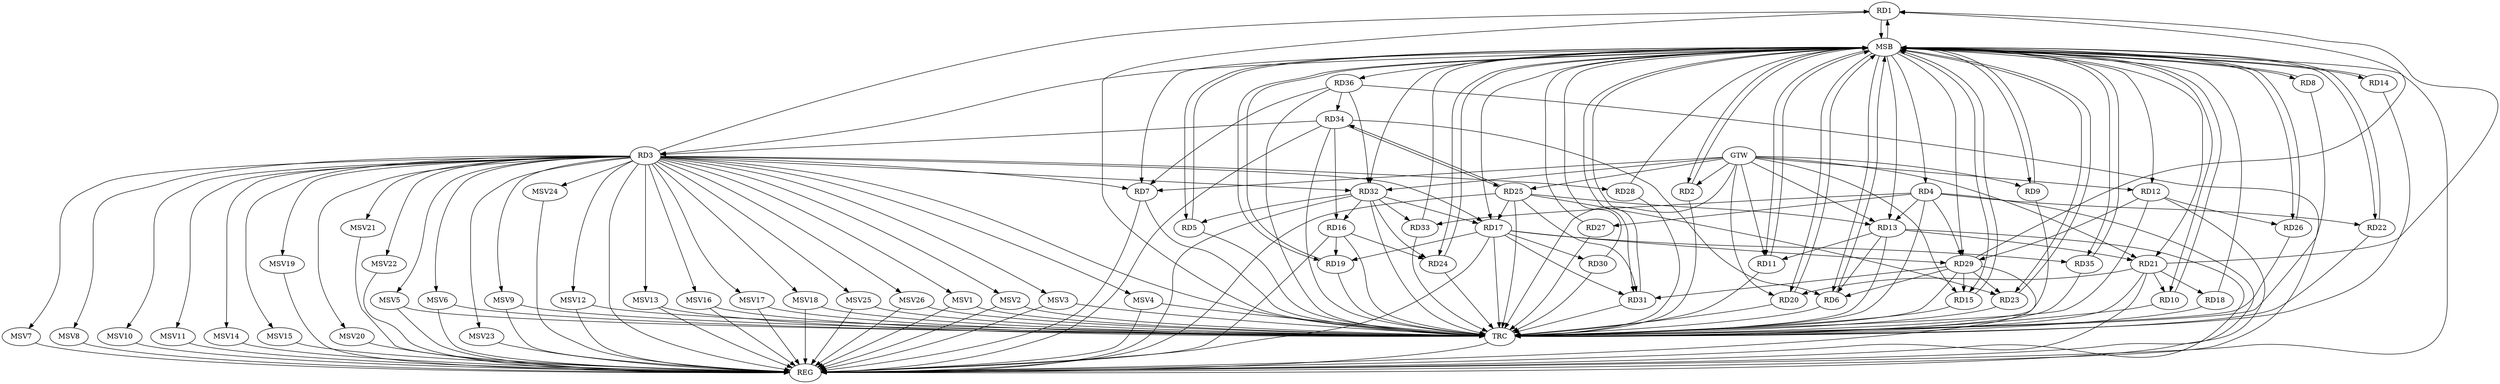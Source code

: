 strict digraph G {
  RD1 [ label="RD1" ];
  RD2 [ label="RD2" ];
  RD3 [ label="RD3" ];
  RD4 [ label="RD4" ];
  RD5 [ label="RD5" ];
  RD6 [ label="RD6" ];
  RD7 [ label="RD7" ];
  RD8 [ label="RD8" ];
  RD9 [ label="RD9" ];
  RD10 [ label="RD10" ];
  RD11 [ label="RD11" ];
  RD12 [ label="RD12" ];
  RD13 [ label="RD13" ];
  RD14 [ label="RD14" ];
  RD15 [ label="RD15" ];
  RD16 [ label="RD16" ];
  RD17 [ label="RD17" ];
  RD18 [ label="RD18" ];
  RD19 [ label="RD19" ];
  RD20 [ label="RD20" ];
  RD21 [ label="RD21" ];
  RD22 [ label="RD22" ];
  RD23 [ label="RD23" ];
  RD24 [ label="RD24" ];
  RD25 [ label="RD25" ];
  RD26 [ label="RD26" ];
  RD27 [ label="RD27" ];
  RD28 [ label="RD28" ];
  RD29 [ label="RD29" ];
  RD30 [ label="RD30" ];
  RD31 [ label="RD31" ];
  RD32 [ label="RD32" ];
  RD33 [ label="RD33" ];
  RD34 [ label="RD34" ];
  RD35 [ label="RD35" ];
  RD36 [ label="RD36" ];
  GTW [ label="GTW" ];
  REG [ label="REG" ];
  MSB [ label="MSB" ];
  TRC [ label="TRC" ];
  MSV1 [ label="MSV1" ];
  MSV2 [ label="MSV2" ];
  MSV3 [ label="MSV3" ];
  MSV4 [ label="MSV4" ];
  MSV5 [ label="MSV5" ];
  MSV6 [ label="MSV6" ];
  MSV7 [ label="MSV7" ];
  MSV8 [ label="MSV8" ];
  MSV9 [ label="MSV9" ];
  MSV10 [ label="MSV10" ];
  MSV11 [ label="MSV11" ];
  MSV12 [ label="MSV12" ];
  MSV13 [ label="MSV13" ];
  MSV14 [ label="MSV14" ];
  MSV15 [ label="MSV15" ];
  MSV16 [ label="MSV16" ];
  MSV17 [ label="MSV17" ];
  MSV18 [ label="MSV18" ];
  MSV19 [ label="MSV19" ];
  MSV20 [ label="MSV20" ];
  MSV21 [ label="MSV21" ];
  MSV22 [ label="MSV22" ];
  MSV23 [ label="MSV23" ];
  MSV24 [ label="MSV24" ];
  MSV25 [ label="MSV25" ];
  MSV26 [ label="MSV26" ];
  RD3 -> RD1;
  RD21 -> RD1;
  RD29 -> RD1;
  RD3 -> RD7;
  RD3 -> RD17;
  RD3 -> RD28;
  RD3 -> RD32;
  RD34 -> RD3;
  RD4 -> RD13;
  RD4 -> RD22;
  RD4 -> RD27;
  RD4 -> RD29;
  RD4 -> RD33;
  RD32 -> RD5;
  RD13 -> RD6;
  RD29 -> RD6;
  RD34 -> RD6;
  RD36 -> RD7;
  RD21 -> RD10;
  RD13 -> RD11;
  RD12 -> RD26;
  RD12 -> RD29;
  RD13 -> RD21;
  RD25 -> RD13;
  RD29 -> RD15;
  RD16 -> RD19;
  RD16 -> RD24;
  RD32 -> RD16;
  RD34 -> RD16;
  RD17 -> RD19;
  RD25 -> RD17;
  RD17 -> RD29;
  RD17 -> RD30;
  RD17 -> RD31;
  RD32 -> RD17;
  RD17 -> RD35;
  RD21 -> RD18;
  RD21 -> RD20;
  RD25 -> RD23;
  RD29 -> RD23;
  RD32 -> RD24;
  RD25 -> RD31;
  RD25 -> RD34;
  RD34 -> RD25;
  RD29 -> RD31;
  RD32 -> RD33;
  RD36 -> RD32;
  RD36 -> RD34;
  GTW -> RD13;
  GTW -> RD11;
  GTW -> RD15;
  GTW -> RD2;
  GTW -> RD20;
  GTW -> RD9;
  GTW -> RD21;
  GTW -> RD25;
  GTW -> RD12;
  GTW -> RD32;
  GTW -> RD7;
  RD3 -> REG;
  RD4 -> REG;
  RD7 -> REG;
  RD12 -> REG;
  RD13 -> REG;
  RD16 -> REG;
  RD17 -> REG;
  RD21 -> REG;
  RD25 -> REG;
  RD29 -> REG;
  RD32 -> REG;
  RD34 -> REG;
  RD36 -> REG;
  RD1 -> MSB;
  MSB -> RD21;
  MSB -> RD26;
  MSB -> RD31;
  MSB -> REG;
  RD2 -> MSB;
  MSB -> RD9;
  MSB -> RD11;
  MSB -> RD22;
  RD5 -> MSB;
  MSB -> RD12;
  MSB -> RD17;
  RD6 -> MSB;
  MSB -> RD8;
  MSB -> RD23;
  MSB -> RD24;
  RD8 -> MSB;
  MSB -> RD19;
  RD9 -> MSB;
  MSB -> RD2;
  MSB -> RD3;
  MSB -> RD36;
  RD10 -> MSB;
  MSB -> RD4;
  MSB -> RD15;
  MSB -> RD35;
  RD11 -> MSB;
  RD14 -> MSB;
  MSB -> RD10;
  RD15 -> MSB;
  MSB -> RD1;
  RD18 -> MSB;
  MSB -> RD6;
  MSB -> RD32;
  RD19 -> MSB;
  MSB -> RD20;
  RD20 -> MSB;
  MSB -> RD5;
  MSB -> RD13;
  RD22 -> MSB;
  RD23 -> MSB;
  MSB -> RD14;
  RD24 -> MSB;
  RD26 -> MSB;
  MSB -> RD7;
  RD27 -> MSB;
  MSB -> RD29;
  RD28 -> MSB;
  RD30 -> MSB;
  RD31 -> MSB;
  RD33 -> MSB;
  RD35 -> MSB;
  RD1 -> TRC;
  RD2 -> TRC;
  RD3 -> TRC;
  RD4 -> TRC;
  RD5 -> TRC;
  RD6 -> TRC;
  RD7 -> TRC;
  RD8 -> TRC;
  RD9 -> TRC;
  RD10 -> TRC;
  RD11 -> TRC;
  RD12 -> TRC;
  RD13 -> TRC;
  RD14 -> TRC;
  RD15 -> TRC;
  RD16 -> TRC;
  RD17 -> TRC;
  RD18 -> TRC;
  RD19 -> TRC;
  RD20 -> TRC;
  RD21 -> TRC;
  RD22 -> TRC;
  RD23 -> TRC;
  RD24 -> TRC;
  RD25 -> TRC;
  RD26 -> TRC;
  RD27 -> TRC;
  RD28 -> TRC;
  RD29 -> TRC;
  RD30 -> TRC;
  RD31 -> TRC;
  RD32 -> TRC;
  RD33 -> TRC;
  RD34 -> TRC;
  RD35 -> TRC;
  RD36 -> TRC;
  GTW -> TRC;
  TRC -> REG;
  RD3 -> MSV1;
  RD3 -> MSV2;
  RD3 -> MSV3;
  RD3 -> MSV4;
  RD3 -> MSV5;
  MSV1 -> REG;
  MSV1 -> TRC;
  MSV2 -> REG;
  MSV2 -> TRC;
  MSV3 -> REG;
  MSV3 -> TRC;
  MSV4 -> REG;
  MSV4 -> TRC;
  MSV5 -> REG;
  MSV5 -> TRC;
  RD3 -> MSV6;
  RD3 -> MSV7;
  MSV6 -> REG;
  MSV6 -> TRC;
  MSV7 -> REG;
  RD3 -> MSV8;
  RD3 -> MSV9;
  MSV8 -> REG;
  MSV9 -> REG;
  MSV9 -> TRC;
  RD3 -> MSV10;
  MSV10 -> REG;
  RD3 -> MSV11;
  MSV11 -> REG;
  RD3 -> MSV12;
  RD3 -> MSV13;
  MSV12 -> REG;
  MSV12 -> TRC;
  MSV13 -> REG;
  MSV13 -> TRC;
  RD3 -> MSV14;
  RD3 -> MSV15;
  MSV14 -> REG;
  MSV15 -> REG;
  RD3 -> MSV16;
  MSV16 -> REG;
  MSV16 -> TRC;
  RD3 -> MSV17;
  RD3 -> MSV18;
  RD3 -> MSV19;
  MSV17 -> REG;
  MSV17 -> TRC;
  MSV18 -> REG;
  MSV18 -> TRC;
  MSV19 -> REG;
  RD3 -> MSV20;
  MSV20 -> REG;
  RD3 -> MSV21;
  MSV21 -> REG;
  RD3 -> MSV22;
  RD3 -> MSV23;
  MSV22 -> REG;
  MSV23 -> REG;
  RD3 -> MSV24;
  RD3 -> MSV25;
  RD3 -> MSV26;
  MSV24 -> REG;
  MSV25 -> REG;
  MSV25 -> TRC;
  MSV26 -> REG;
  MSV26 -> TRC;
}
